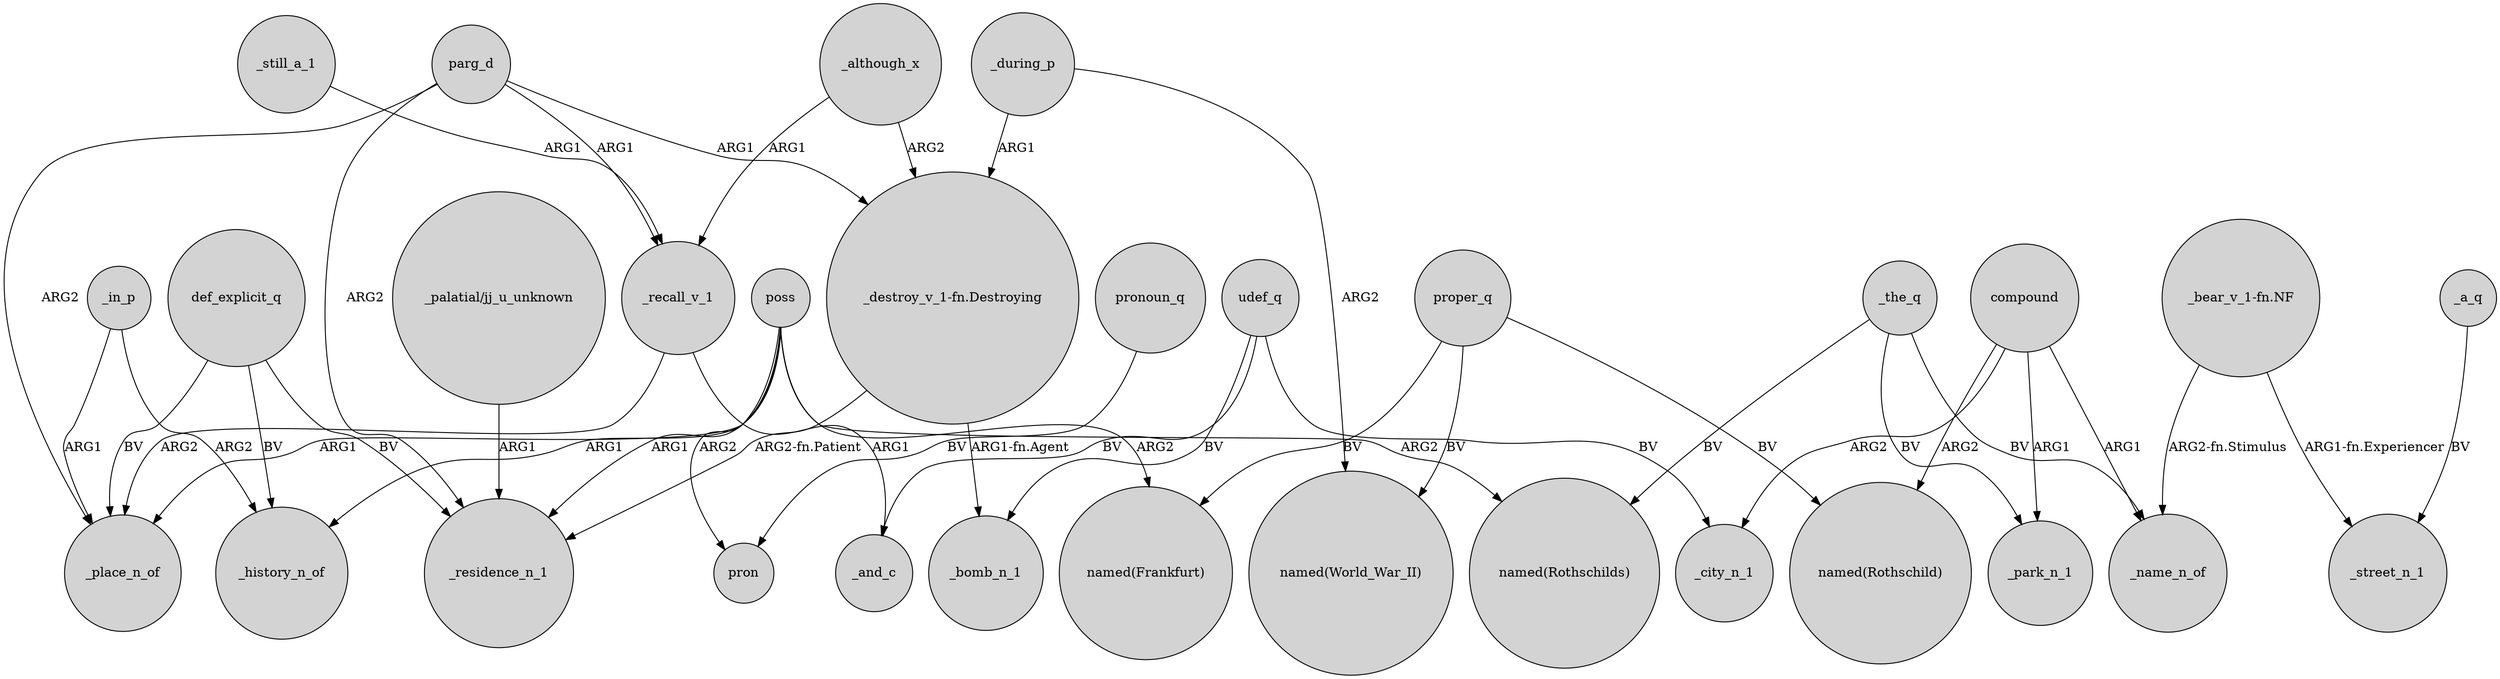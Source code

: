 digraph {
	node [shape=circle style=filled]
	poss -> _residence_n_1 [label=ARG1]
	def_explicit_q -> _history_n_of [label=BV]
	poss -> pron [label=ARG2]
	proper_q -> "named(Rothschild)" [label=BV]
	parg_d -> "_destroy_v_1-fn.Destroying" [label=ARG1]
	"_bear_v_1-fn.NF" -> _street_n_1 [label="ARG1-fn.Experiencer"]
	_although_x -> _recall_v_1 [label=ARG1]
	"_destroy_v_1-fn.Destroying" -> _residence_n_1 [label="ARG2-fn.Patient"]
	def_explicit_q -> _place_n_of [label=BV]
	_a_q -> _street_n_1 [label=BV]
	compound -> _city_n_1 [label=ARG2]
	poss -> _place_n_of [label=ARG1]
	_recall_v_1 -> _and_c [label=ARG1]
	proper_q -> "named(Frankfurt)" [label=BV]
	udef_q -> _city_n_1 [label=BV]
	_although_x -> "_destroy_v_1-fn.Destroying" [label=ARG2]
	"_palatial/jj_u_unknown" -> _residence_n_1 [label=ARG1]
	pronoun_q -> pron [label=BV]
	_still_a_1 -> _recall_v_1 [label=ARG1]
	_recall_v_1 -> _place_n_of [label=ARG2]
	_in_p -> _history_n_of [label=ARG2]
	proper_q -> "named(World_War_II)" [label=BV]
	poss -> "named(Rothschilds)" [label=ARG2]
	_in_p -> _place_n_of [label=ARG1]
	poss -> _history_n_of [label=ARG1]
	parg_d -> _place_n_of [label=ARG2]
	"_bear_v_1-fn.NF" -> _name_n_of [label="ARG2-fn.Stimulus"]
	def_explicit_q -> _residence_n_1 [label=BV]
	parg_d -> _residence_n_1 [label=ARG2]
	compound -> "named(Rothschild)" [label=ARG2]
	_during_p -> "named(World_War_II)" [label=ARG2]
	compound -> _name_n_of [label=ARG1]
	udef_q -> _bomb_n_1 [label=BV]
	poss -> "named(Frankfurt)" [label=ARG2]
	_the_q -> "named(Rothschilds)" [label=BV]
	_the_q -> _name_n_of [label=BV]
	compound -> _park_n_1 [label=ARG1]
	"_destroy_v_1-fn.Destroying" -> _bomb_n_1 [label="ARG1-fn.Agent"]
	parg_d -> _recall_v_1 [label=ARG1]
	_during_p -> "_destroy_v_1-fn.Destroying" [label=ARG1]
	udef_q -> _and_c [label=BV]
	_the_q -> _park_n_1 [label=BV]
}

